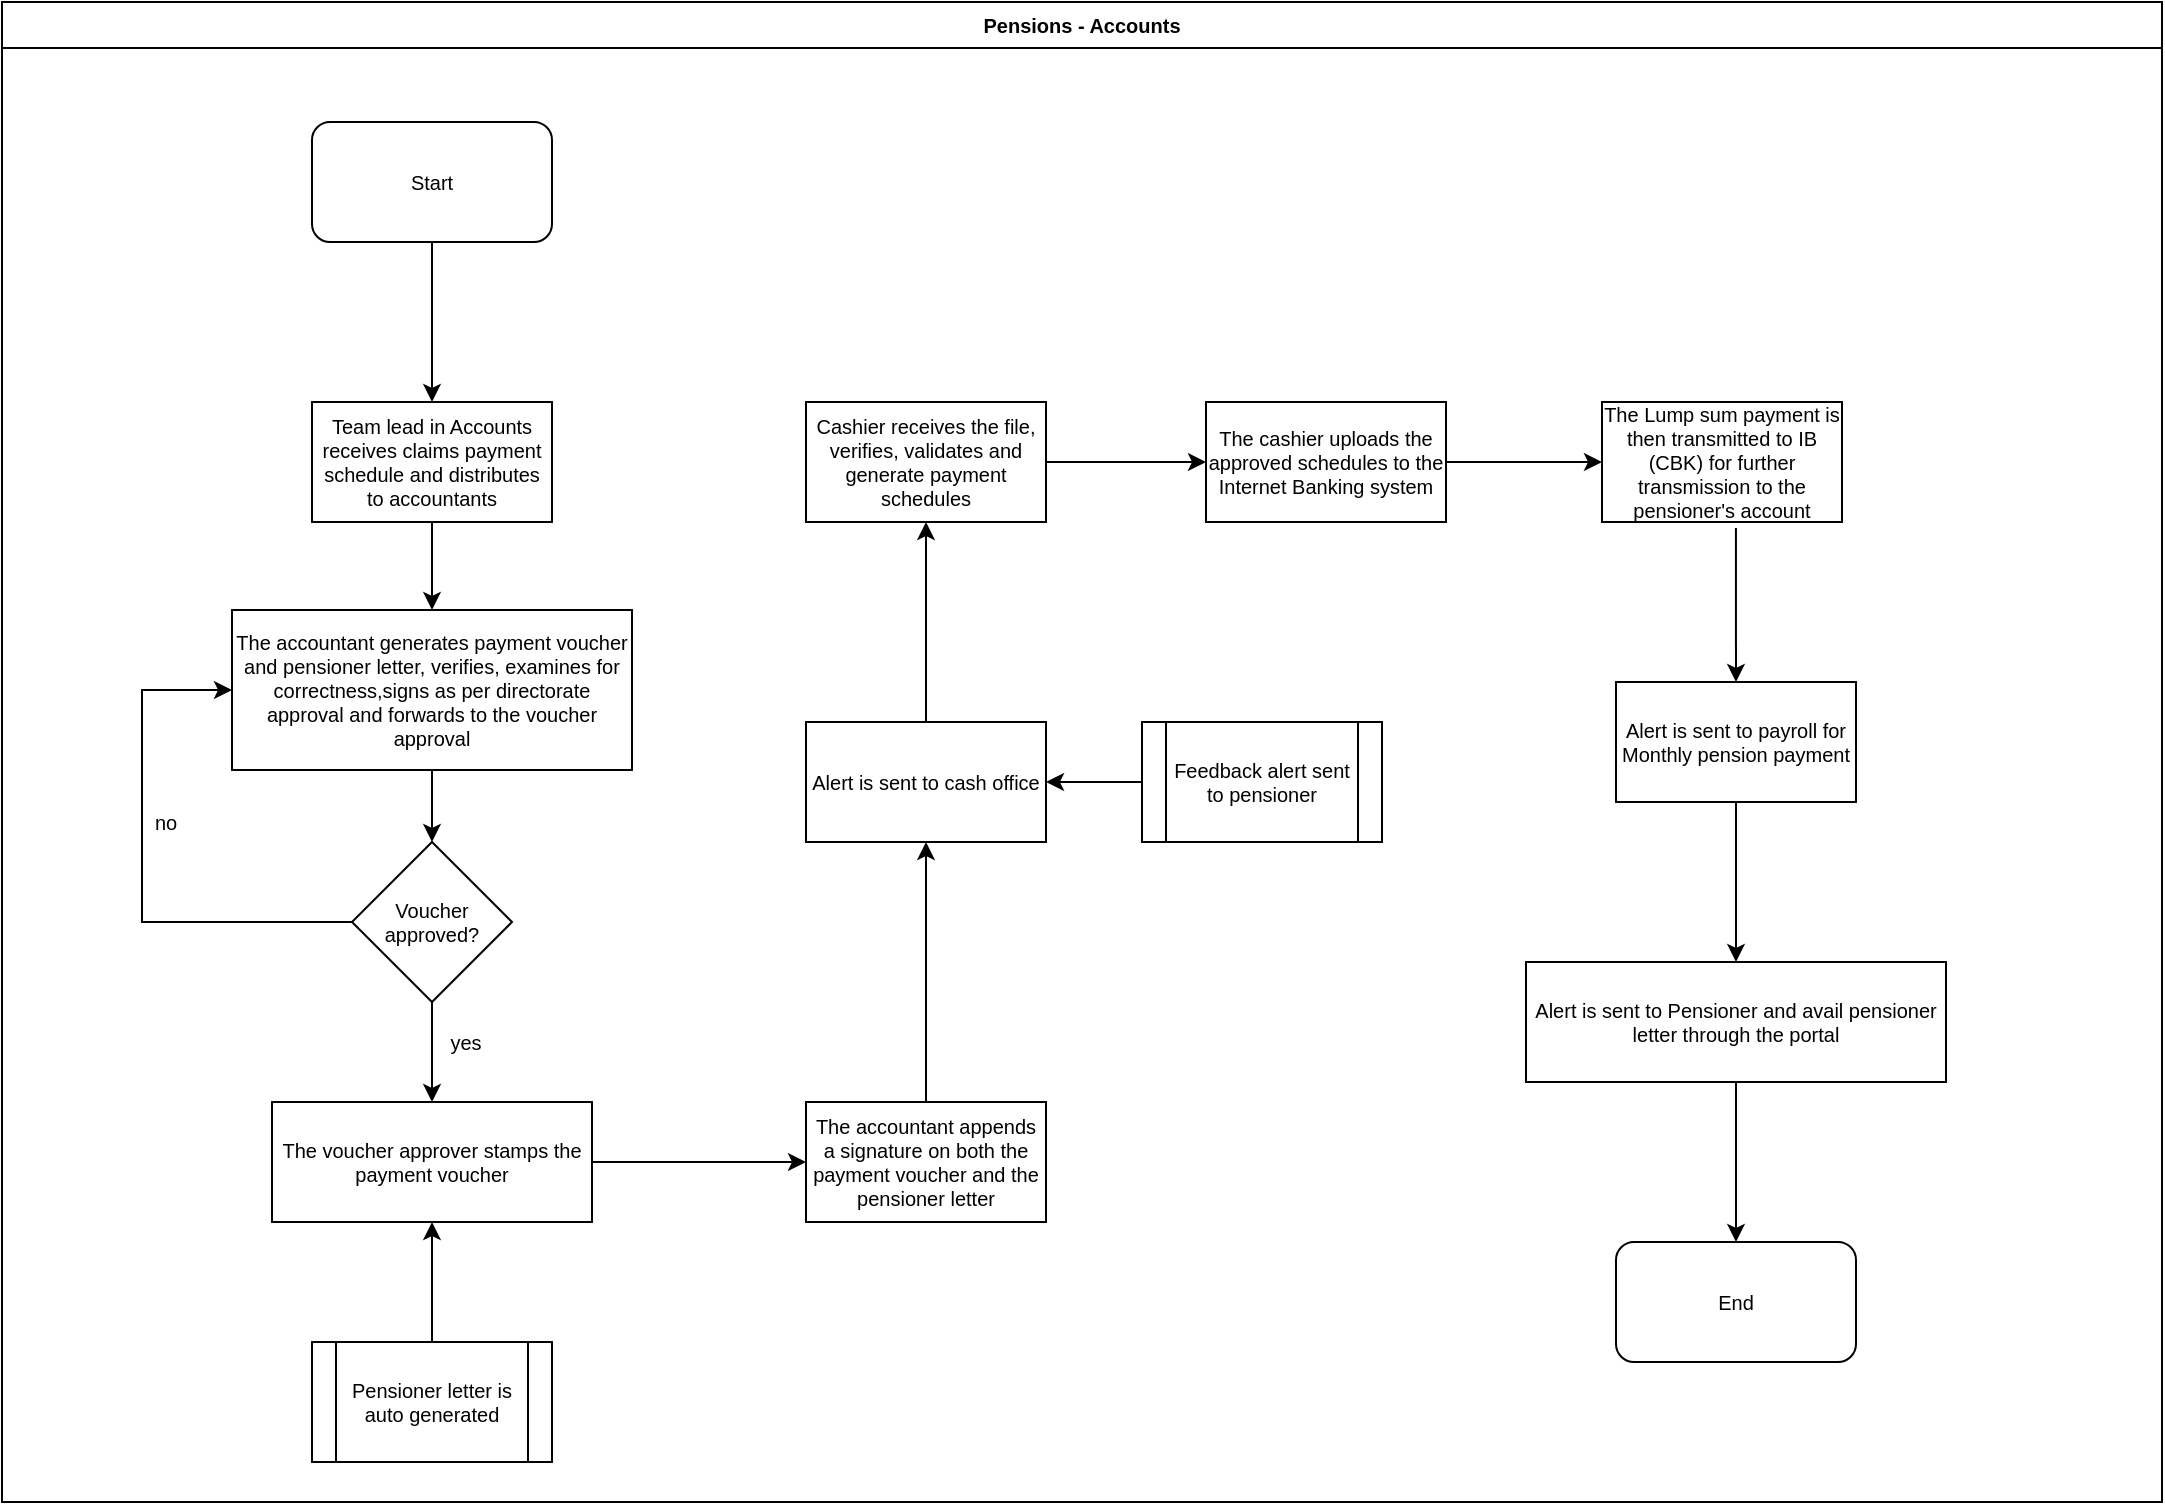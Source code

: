 <mxfile version="13.6.9" type="github">
  <diagram id="Wl9vZgtoPUWpxZ4xcX9L" name="Page-1">
    <mxGraphModel dx="910" dy="487" grid="1" gridSize="10" guides="1" tooltips="1" connect="1" arrows="1" fold="1" page="1" pageScale="1" pageWidth="1169" pageHeight="827" math="0" shadow="0">
      <root>
        <mxCell id="0" />
        <mxCell id="1" parent="0" />
        <mxCell id="5EhDUY8TPxBdRdRshf9v-1" value="Pensions - Accounts" style="swimlane;fontSize=10;" parent="1" vertex="1">
          <mxGeometry x="40" y="30" width="1080" height="750" as="geometry" />
        </mxCell>
        <mxCell id="5EhDUY8TPxBdRdRshf9v-2" value="Start" style="rounded=1;whiteSpace=wrap;html=1;fontSize=10;" parent="5EhDUY8TPxBdRdRshf9v-1" vertex="1">
          <mxGeometry x="155" y="60" width="120" height="60" as="geometry" />
        </mxCell>
        <mxCell id="5EhDUY8TPxBdRdRshf9v-3" value="Team lead in Accounts receives claims payment schedule and distributes to accountants" style="rounded=0;whiteSpace=wrap;html=1;fontSize=10;" parent="5EhDUY8TPxBdRdRshf9v-1" vertex="1">
          <mxGeometry x="155" y="200" width="120" height="60" as="geometry" />
        </mxCell>
        <mxCell id="5EhDUY8TPxBdRdRshf9v-5" value="" style="edgeStyle=orthogonalEdgeStyle;rounded=0;orthogonalLoop=1;jettySize=auto;html=1;fontSize=10;entryX=0.5;entryY=0;entryDx=0;entryDy=0;" parent="5EhDUY8TPxBdRdRshf9v-1" source="5EhDUY8TPxBdRdRshf9v-2" target="5EhDUY8TPxBdRdRshf9v-3" edge="1">
          <mxGeometry relative="1" as="geometry">
            <mxPoint x="215" y="200" as="targetPoint" />
          </mxGeometry>
        </mxCell>
        <mxCell id="5EhDUY8TPxBdRdRshf9v-24" value="The Lump sum payment is then transmitted to IB (CBK) for further transmission to the pensioner&#39;s account" style="whiteSpace=wrap;html=1;rounded=0;fontSize=10;" parent="5EhDUY8TPxBdRdRshf9v-1" vertex="1">
          <mxGeometry x="800" y="200" width="120" height="60" as="geometry" />
        </mxCell>
        <mxCell id="5EhDUY8TPxBdRdRshf9v-31" value="" style="edgeStyle=orthogonalEdgeStyle;rounded=0;orthogonalLoop=1;jettySize=auto;html=1;fontSize=10;entryX=0.5;entryY=0;entryDx=0;entryDy=0;exitX=0.558;exitY=1.05;exitDx=0;exitDy=0;exitPerimeter=0;" parent="5EhDUY8TPxBdRdRshf9v-1" source="5EhDUY8TPxBdRdRshf9v-24" target="5EhDUY8TPxBdRdRshf9v-32" edge="1">
          <mxGeometry relative="1" as="geometry">
            <mxPoint x="960" y="330" as="targetPoint" />
          </mxGeometry>
        </mxCell>
        <mxCell id="5EhDUY8TPxBdRdRshf9v-32" value="Alert is sent to payroll for Monthly pension payment" style="rounded=0;whiteSpace=wrap;html=1;fontSize=10;" parent="5EhDUY8TPxBdRdRshf9v-1" vertex="1">
          <mxGeometry x="807" y="340" width="120" height="60" as="geometry" />
        </mxCell>
        <mxCell id="5EhDUY8TPxBdRdRshf9v-17" value="Feedback alert sent to pensioner" style="shape=process;whiteSpace=wrap;html=1;backgroundOutline=1;rounded=0;fontSize=10;" parent="5EhDUY8TPxBdRdRshf9v-1" vertex="1">
          <mxGeometry x="570" y="360" width="120" height="60" as="geometry" />
        </mxCell>
        <mxCell id="5EhDUY8TPxBdRdRshf9v-37" value="End" style="rounded=1;whiteSpace=wrap;html=1;fontSize=10;" parent="5EhDUY8TPxBdRdRshf9v-1" vertex="1">
          <mxGeometry x="807" y="620" width="120" height="60" as="geometry" />
        </mxCell>
        <mxCell id="5EhDUY8TPxBdRdRshf9v-6" value="The accountant generates payment voucher and pensioner letter, verifies, examines for correctness,signs as per directorate approval and forwards to the voucher approval" style="whiteSpace=wrap;html=1;rounded=0;fontSize=10;" parent="5EhDUY8TPxBdRdRshf9v-1" vertex="1">
          <mxGeometry x="115" y="304" width="200" height="80" as="geometry" />
        </mxCell>
        <mxCell id="5EhDUY8TPxBdRdRshf9v-7" value="" style="edgeStyle=orthogonalEdgeStyle;rounded=0;orthogonalLoop=1;jettySize=auto;html=1;fontSize=10;" parent="5EhDUY8TPxBdRdRshf9v-1" source="5EhDUY8TPxBdRdRshf9v-3" target="5EhDUY8TPxBdRdRshf9v-6" edge="1">
          <mxGeometry relative="1" as="geometry" />
        </mxCell>
        <mxCell id="gFemLCbE3nV1R4gHLI0c-1" value="Voucher approved?" style="rhombus;whiteSpace=wrap;html=1;fontSize=10;" vertex="1" parent="5EhDUY8TPxBdRdRshf9v-1">
          <mxGeometry x="175" y="420" width="80" height="80" as="geometry" />
        </mxCell>
        <mxCell id="5EhDUY8TPxBdRdRshf9v-9" value="" style="edgeStyle=orthogonalEdgeStyle;rounded=0;orthogonalLoop=1;jettySize=auto;html=1;fontSize=10;" parent="5EhDUY8TPxBdRdRshf9v-1" source="5EhDUY8TPxBdRdRshf9v-6" target="gFemLCbE3nV1R4gHLI0c-1" edge="1">
          <mxGeometry relative="1" as="geometry">
            <mxPoint x="215" y="450" as="targetPoint" />
          </mxGeometry>
        </mxCell>
        <mxCell id="gFemLCbE3nV1R4gHLI0c-6" value="The voucher approver stamps the payment voucher" style="rounded=0;whiteSpace=wrap;html=1;fontSize=10;" vertex="1" parent="5EhDUY8TPxBdRdRshf9v-1">
          <mxGeometry x="135" y="550" width="160" height="60" as="geometry" />
        </mxCell>
        <mxCell id="gFemLCbE3nV1R4gHLI0c-8" value="" style="edgeStyle=orthogonalEdgeStyle;rounded=0;orthogonalLoop=1;jettySize=auto;html=1;fontSize=10;entryX=0.5;entryY=0;entryDx=0;entryDy=0;" edge="1" parent="5EhDUY8TPxBdRdRshf9v-1" source="gFemLCbE3nV1R4gHLI0c-1" target="gFemLCbE3nV1R4gHLI0c-6">
          <mxGeometry relative="1" as="geometry">
            <mxPoint x="215" y="580" as="targetPoint" />
          </mxGeometry>
        </mxCell>
        <mxCell id="5EhDUY8TPxBdRdRshf9v-12" value="Pensioner letter is auto generated " style="shape=process;whiteSpace=wrap;html=1;backgroundOutline=1;rounded=0;fontSize=10;" parent="5EhDUY8TPxBdRdRshf9v-1" vertex="1">
          <mxGeometry x="155" y="670" width="120" height="60" as="geometry" />
        </mxCell>
        <mxCell id="gFemLCbE3nV1R4gHLI0c-10" value="" style="edgeStyle=orthogonalEdgeStyle;rounded=0;orthogonalLoop=1;jettySize=auto;html=1;fontSize=10;entryX=0.5;entryY=1;entryDx=0;entryDy=0;" edge="1" parent="5EhDUY8TPxBdRdRshf9v-1" source="5EhDUY8TPxBdRdRshf9v-12" target="gFemLCbE3nV1R4gHLI0c-6">
          <mxGeometry relative="1" as="geometry">
            <mxPoint x="215" y="610" as="targetPoint" />
          </mxGeometry>
        </mxCell>
        <mxCell id="gFemLCbE3nV1R4gHLI0c-13" value="yes" style="text;html=1;strokeColor=none;fillColor=none;align=center;verticalAlign=middle;whiteSpace=wrap;rounded=0;fontSize=10;" vertex="1" parent="5EhDUY8TPxBdRdRshf9v-1">
          <mxGeometry x="212" y="510" width="40" height="20" as="geometry" />
        </mxCell>
        <mxCell id="gFemLCbE3nV1R4gHLI0c-15" value="" style="edgeStyle=orthogonalEdgeStyle;rounded=0;orthogonalLoop=1;jettySize=auto;html=1;fontSize=10;entryX=0;entryY=0.5;entryDx=0;entryDy=0;" edge="1" parent="5EhDUY8TPxBdRdRshf9v-1" source="gFemLCbE3nV1R4gHLI0c-1" target="5EhDUY8TPxBdRdRshf9v-6">
          <mxGeometry relative="1" as="geometry">
            <mxPoint x="100" y="460" as="targetPoint" />
            <Array as="points">
              <mxPoint x="70" y="460" />
              <mxPoint x="70" y="344" />
            </Array>
          </mxGeometry>
        </mxCell>
        <mxCell id="gFemLCbE3nV1R4gHLI0c-16" value="no" style="text;html=1;strokeColor=none;fillColor=none;align=center;verticalAlign=middle;whiteSpace=wrap;rounded=0;fontSize=10;" vertex="1" parent="5EhDUY8TPxBdRdRshf9v-1">
          <mxGeometry x="62" y="400" width="40" height="20" as="geometry" />
        </mxCell>
        <mxCell id="5EhDUY8TPxBdRdRshf9v-16" value="" style="edgeStyle=orthogonalEdgeStyle;rounded=0;orthogonalLoop=1;jettySize=auto;html=1;fontSize=10;" parent="1" source="5EhDUY8TPxBdRdRshf9v-10" target="5EhDUY8TPxBdRdRshf9v-15" edge="1">
          <mxGeometry relative="1" as="geometry" />
        </mxCell>
        <mxCell id="5EhDUY8TPxBdRdRshf9v-10" value="The accountant appends a signature on both the payment voucher and the pensioner letter" style="whiteSpace=wrap;html=1;rounded=0;fontSize=10;" parent="1" vertex="1">
          <mxGeometry x="442" y="580" width="120" height="60" as="geometry" />
        </mxCell>
        <mxCell id="5EhDUY8TPxBdRdRshf9v-21" value="" style="edgeStyle=orthogonalEdgeStyle;rounded=0;orthogonalLoop=1;jettySize=auto;html=1;fontSize=10;" parent="1" source="5EhDUY8TPxBdRdRshf9v-15" target="5EhDUY8TPxBdRdRshf9v-20" edge="1">
          <mxGeometry relative="1" as="geometry" />
        </mxCell>
        <mxCell id="5EhDUY8TPxBdRdRshf9v-15" value="Alert is sent to cash office" style="whiteSpace=wrap;html=1;rounded=0;fontSize=10;" parent="1" vertex="1">
          <mxGeometry x="442" y="390" width="120" height="60" as="geometry" />
        </mxCell>
        <mxCell id="5EhDUY8TPxBdRdRshf9v-19" value="" style="edgeStyle=orthogonalEdgeStyle;rounded=0;orthogonalLoop=1;jettySize=auto;html=1;fontSize=10;" parent="1" source="5EhDUY8TPxBdRdRshf9v-17" target="5EhDUY8TPxBdRdRshf9v-15" edge="1">
          <mxGeometry relative="1" as="geometry" />
        </mxCell>
        <mxCell id="5EhDUY8TPxBdRdRshf9v-25" value="" style="edgeStyle=orthogonalEdgeStyle;rounded=0;orthogonalLoop=1;jettySize=auto;html=1;fontSize=10;exitX=1;exitY=0.5;exitDx=0;exitDy=0;" parent="1" source="5EhDUY8TPxBdRdRshf9v-22" target="5EhDUY8TPxBdRdRshf9v-24" edge="1">
          <mxGeometry relative="1" as="geometry" />
        </mxCell>
        <mxCell id="5EhDUY8TPxBdRdRshf9v-23" value="" style="edgeStyle=orthogonalEdgeStyle;rounded=0;orthogonalLoop=1;jettySize=auto;html=1;fontSize=10;" parent="1" source="5EhDUY8TPxBdRdRshf9v-20" target="5EhDUY8TPxBdRdRshf9v-22" edge="1">
          <mxGeometry relative="1" as="geometry" />
        </mxCell>
        <mxCell id="5EhDUY8TPxBdRdRshf9v-20" value="Cashier receives the file, verifies, validates and generate payment schedules" style="whiteSpace=wrap;html=1;rounded=0;fontSize=10;" parent="1" vertex="1">
          <mxGeometry x="442" y="230" width="120" height="60" as="geometry" />
        </mxCell>
        <mxCell id="5EhDUY8TPxBdRdRshf9v-22" value="The cashier uploads the approved schedules to the Internet Banking system" style="whiteSpace=wrap;html=1;rounded=0;fontSize=10;" parent="1" vertex="1">
          <mxGeometry x="642" y="230" width="120" height="60" as="geometry" />
        </mxCell>
        <mxCell id="5EhDUY8TPxBdRdRshf9v-36" value="" style="edgeStyle=orthogonalEdgeStyle;rounded=0;orthogonalLoop=1;jettySize=auto;html=1;fontSize=10;" parent="1" source="5EhDUY8TPxBdRdRshf9v-33" edge="1">
          <mxGeometry relative="1" as="geometry">
            <mxPoint x="907" y="650" as="targetPoint" />
          </mxGeometry>
        </mxCell>
        <mxCell id="5EhDUY8TPxBdRdRshf9v-33" value="Alert is sent to Pensioner and avail pensioner letter through the portal" style="whiteSpace=wrap;html=1;rounded=0;fontSize=10;" parent="1" vertex="1">
          <mxGeometry x="802" y="510" width="210" height="60" as="geometry" />
        </mxCell>
        <mxCell id="5EhDUY8TPxBdRdRshf9v-34" value="" style="edgeStyle=orthogonalEdgeStyle;rounded=0;orthogonalLoop=1;jettySize=auto;html=1;fontSize=10;" parent="1" source="5EhDUY8TPxBdRdRshf9v-32" target="5EhDUY8TPxBdRdRshf9v-33" edge="1">
          <mxGeometry relative="1" as="geometry" />
        </mxCell>
        <mxCell id="gFemLCbE3nV1R4gHLI0c-12" value="" style="edgeStyle=orthogonalEdgeStyle;rounded=0;orthogonalLoop=1;jettySize=auto;html=1;fontSize=10;entryX=0;entryY=0.5;entryDx=0;entryDy=0;" edge="1" parent="1" source="gFemLCbE3nV1R4gHLI0c-6" target="5EhDUY8TPxBdRdRshf9v-10">
          <mxGeometry relative="1" as="geometry">
            <mxPoint x="402" y="610" as="targetPoint" />
          </mxGeometry>
        </mxCell>
      </root>
    </mxGraphModel>
  </diagram>
</mxfile>
